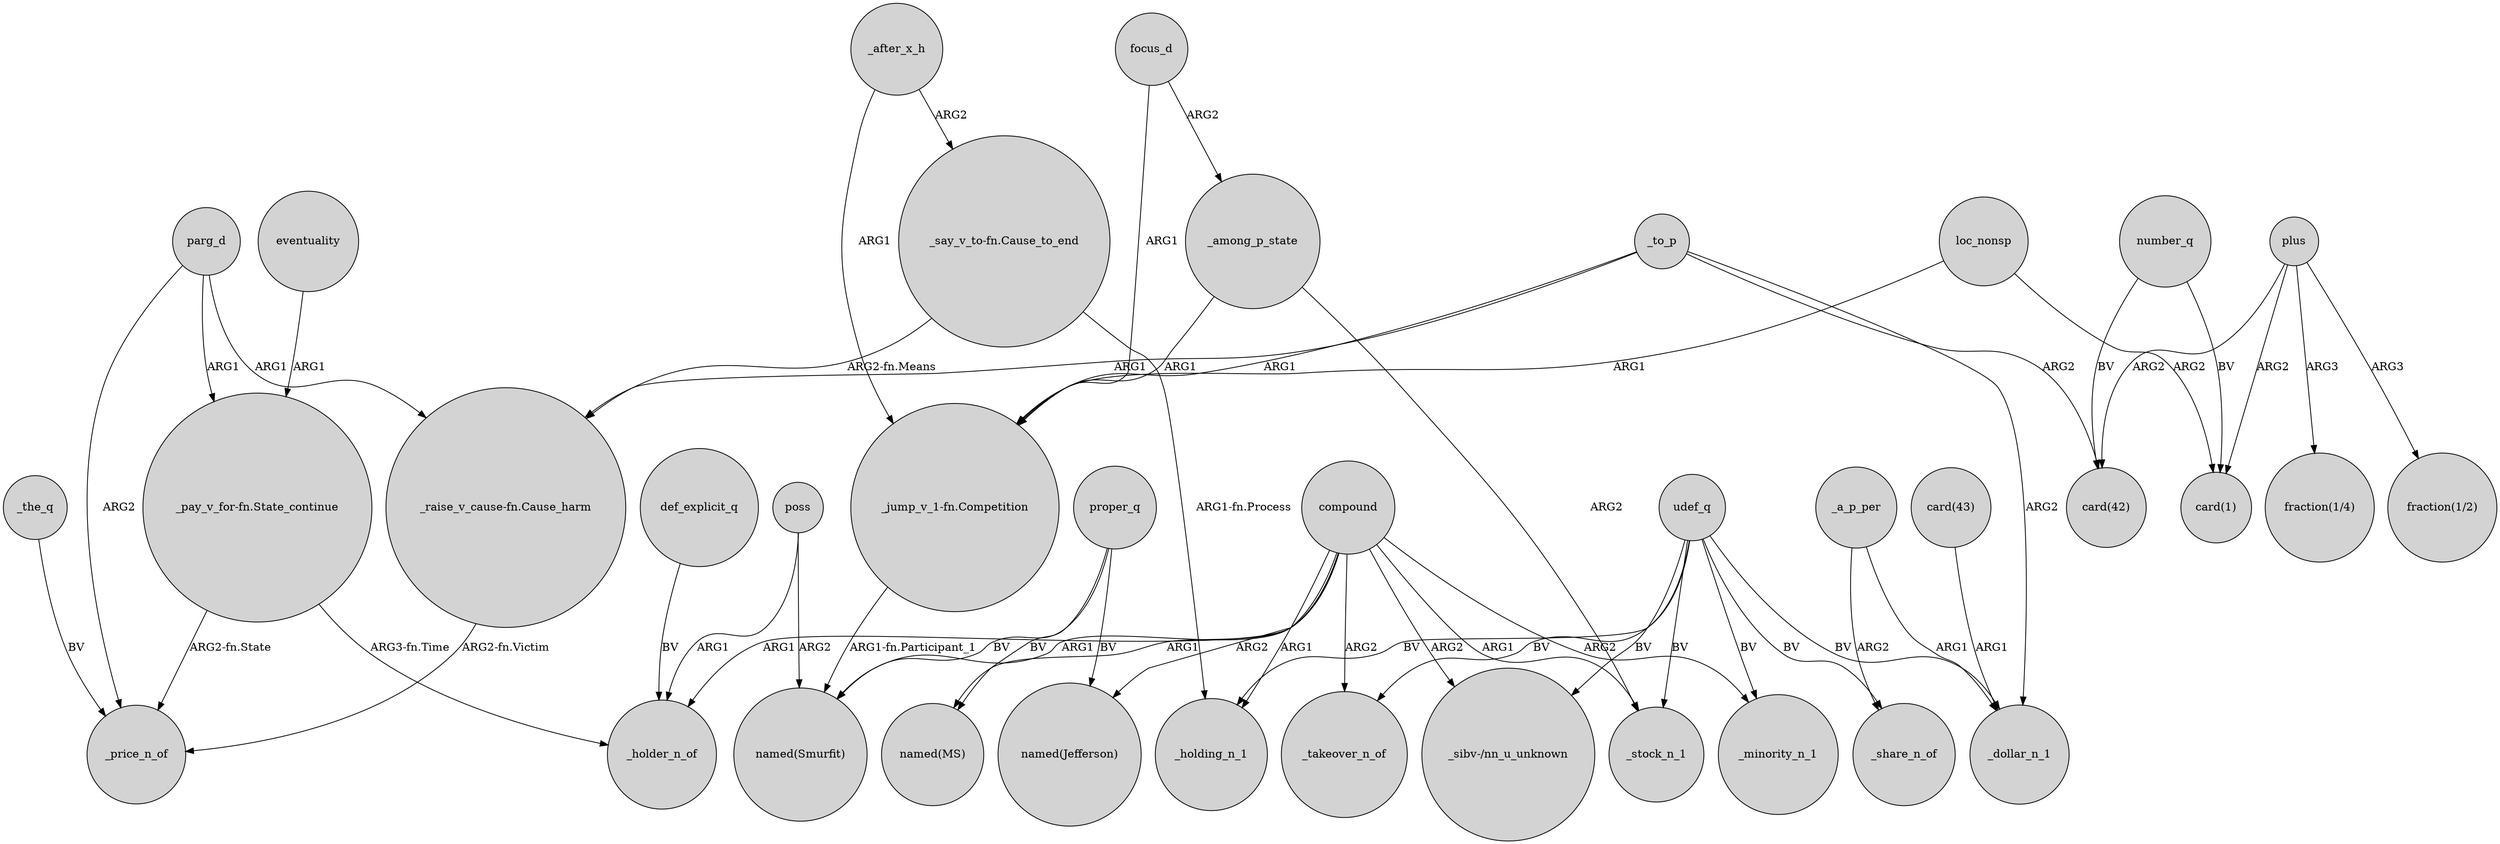 digraph {
	node [shape=circle style=filled]
	_among_p_state -> "_jump_v_1-fn.Competition" [label=ARG1]
	compound -> _holder_n_of [label=ARG1]
	loc_nonsp -> "_jump_v_1-fn.Competition" [label=ARG1]
	compound -> _minority_n_1 [label=ARG2]
	udef_q -> "_sibv-/nn_u_unknown" [label=BV]
	number_q -> "card(1)" [label=BV]
	plus -> "card(42)" [label=ARG2]
	udef_q -> _minority_n_1 [label=BV]
	udef_q -> _holding_n_1 [label=BV]
	"_say_v_to-fn.Cause_to_end" -> _holding_n_1 [label="ARG1-fn.Process"]
	focus_d -> "_jump_v_1-fn.Competition" [label=ARG1]
	compound -> "named(Smurfit)" [label=ARG1]
	proper_q -> "named(Smurfit)" [label=BV]
	def_explicit_q -> _holder_n_of [label=BV]
	poss -> _holder_n_of [label=ARG1]
	compound -> _holding_n_1 [label=ARG1]
	number_q -> "card(42)" [label=BV]
	_to_p -> _dollar_n_1 [label=ARG2]
	compound -> "named(MS)" [label=ARG1]
	loc_nonsp -> "card(1)" [label=ARG2]
	poss -> "named(Smurfit)" [label=ARG2]
	plus -> "card(1)" [label=ARG2]
	eventuality -> "_pay_v_for-fn.State_continue" [label=ARG1]
	compound -> _stock_n_1 [label=ARG1]
	"_pay_v_for-fn.State_continue" -> _holder_n_of [label="ARG3-fn.Time"]
	compound -> "named(Jefferson)" [label=ARG2]
	udef_q -> _takeover_n_of [label=BV]
	udef_q -> _stock_n_1 [label=BV]
	_a_p_per -> _share_n_of [label=ARG2]
	"_pay_v_for-fn.State_continue" -> _price_n_of [label="ARG2-fn.State"]
	"_say_v_to-fn.Cause_to_end" -> "_raise_v_cause-fn.Cause_harm" [label="ARG2-fn.Means"]
	udef_q -> _share_n_of [label=BV]
	udef_q -> _dollar_n_1 [label=BV]
	"_jump_v_1-fn.Competition" -> "named(Smurfit)" [label="ARG1-fn.Participant_1"]
	parg_d -> "_raise_v_cause-fn.Cause_harm" [label=ARG1]
	proper_q -> "named(MS)" [label=BV]
	"_raise_v_cause-fn.Cause_harm" -> _price_n_of [label="ARG2-fn.Victim"]
	_a_p_per -> _dollar_n_1 [label=ARG1]
	proper_q -> "named(Jefferson)" [label=BV]
	"card(43)" -> _dollar_n_1 [label=ARG1]
	parg_d -> "_pay_v_for-fn.State_continue" [label=ARG1]
	parg_d -> _price_n_of [label=ARG2]
	plus -> "fraction(1/4)" [label=ARG3]
	focus_d -> _among_p_state [label=ARG2]
	_to_p -> "_raise_v_cause-fn.Cause_harm" [label=ARG1]
	compound -> "_sibv-/nn_u_unknown" [label=ARG2]
	_to_p -> "card(42)" [label=ARG2]
	compound -> _takeover_n_of [label=ARG2]
	_the_q -> _price_n_of [label=BV]
	_among_p_state -> _stock_n_1 [label=ARG2]
	_to_p -> "_jump_v_1-fn.Competition" [label=ARG1]
	_after_x_h -> "_say_v_to-fn.Cause_to_end" [label=ARG2]
	_after_x_h -> "_jump_v_1-fn.Competition" [label=ARG1]
	plus -> "fraction(1/2)" [label=ARG3]
}
